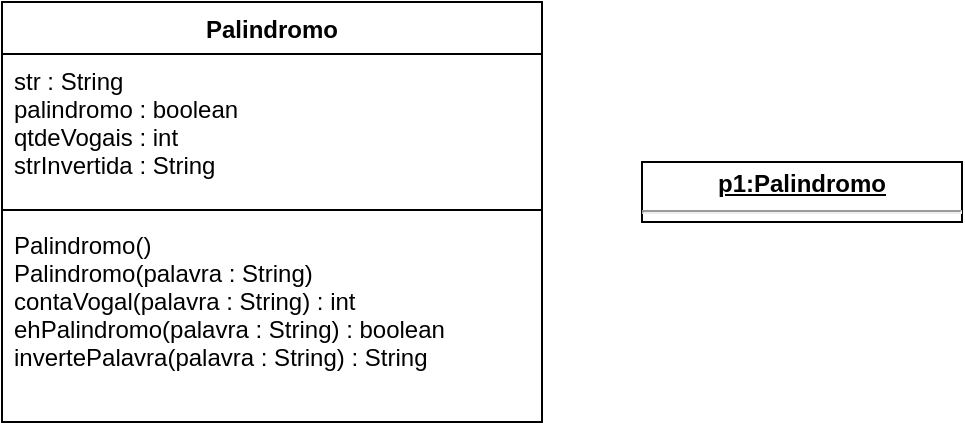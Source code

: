 <mxfile version="20.0.3" type="github">
  <diagram id="_pQXIOqqfDNLPfqdppsy" name="Page-1">
    <mxGraphModel dx="1038" dy="583" grid="1" gridSize="10" guides="1" tooltips="1" connect="1" arrows="1" fold="1" page="1" pageScale="1" pageWidth="850" pageHeight="1100" math="0" shadow="0">
      <root>
        <mxCell id="0" />
        <mxCell id="1" parent="0" />
        <mxCell id="-KFrz3fNhtlWnRIcD0WV-1" value="Palindromo" style="swimlane;fontStyle=1;align=center;verticalAlign=top;childLayout=stackLayout;horizontal=1;startSize=26;horizontalStack=0;resizeParent=1;resizeParentMax=0;resizeLast=0;collapsible=1;marginBottom=0;" vertex="1" parent="1">
          <mxGeometry x="70" y="50" width="270" height="210" as="geometry" />
        </mxCell>
        <mxCell id="-KFrz3fNhtlWnRIcD0WV-2" value="str : String&#xa;palindromo : boolean&#xa;qtdeVogais : int&#xa;strInvertida : String" style="text;strokeColor=none;fillColor=none;align=left;verticalAlign=top;spacingLeft=4;spacingRight=4;overflow=hidden;rotatable=0;points=[[0,0.5],[1,0.5]];portConstraint=eastwest;" vertex="1" parent="-KFrz3fNhtlWnRIcD0WV-1">
          <mxGeometry y="26" width="270" height="74" as="geometry" />
        </mxCell>
        <mxCell id="-KFrz3fNhtlWnRIcD0WV-3" value="" style="line;strokeWidth=1;fillColor=none;align=left;verticalAlign=middle;spacingTop=-1;spacingLeft=3;spacingRight=3;rotatable=0;labelPosition=right;points=[];portConstraint=eastwest;" vertex="1" parent="-KFrz3fNhtlWnRIcD0WV-1">
          <mxGeometry y="100" width="270" height="8" as="geometry" />
        </mxCell>
        <mxCell id="-KFrz3fNhtlWnRIcD0WV-4" value="Palindromo()&#xa;Palindromo(palavra : String)&#xa;contaVogal(palavra : String) : int&#xa;ehPalindromo(palavra : String) : boolean&#xa;invertePalavra(palavra : String) : String" style="text;strokeColor=none;fillColor=none;align=left;verticalAlign=top;spacingLeft=4;spacingRight=4;overflow=hidden;rotatable=0;points=[[0,0.5],[1,0.5]];portConstraint=eastwest;" vertex="1" parent="-KFrz3fNhtlWnRIcD0WV-1">
          <mxGeometry y="108" width="270" height="102" as="geometry" />
        </mxCell>
        <mxCell id="-KFrz3fNhtlWnRIcD0WV-7" value="&lt;p style=&quot;margin:0px;margin-top:4px;text-align:center;text-decoration:underline;&quot;&gt;&lt;b&gt;p1:Palindromo&lt;/b&gt;&lt;/p&gt;&lt;hr&gt;&lt;p style=&quot;margin:0px;margin-left:8px;&quot;&gt;field1 = value1&lt;br&gt;field2 = value2&lt;br&gt;field3 = value3&lt;/p&gt;" style="verticalAlign=top;align=left;overflow=fill;fontSize=12;fontFamily=Helvetica;html=1;" vertex="1" parent="1">
          <mxGeometry x="390" y="130" width="160" height="30" as="geometry" />
        </mxCell>
      </root>
    </mxGraphModel>
  </diagram>
</mxfile>
